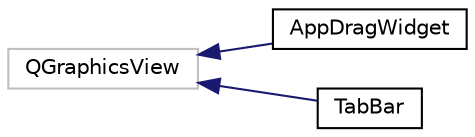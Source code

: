 digraph "类继承关系图"
{
  edge [fontname="Helvetica",fontsize="10",labelfontname="Helvetica",labelfontsize="10"];
  node [fontname="Helvetica",fontsize="10",shape=record];
  rankdir="LR";
  Node1644 [label="QGraphicsView",height=0.2,width=0.4,color="grey75", fillcolor="white", style="filled"];
  Node1644 -> Node0 [dir="back",color="midnightblue",fontsize="10",style="solid",fontname="Helvetica"];
  Node0 [label="AppDragWidget",height=0.2,width=0.4,color="black", fillcolor="white", style="filled",URL="$class_app_drag_widget.html"];
  Node1644 -> Node1646 [dir="back",color="midnightblue",fontsize="10",style="solid",fontname="Helvetica"];
  Node1646 [label="TabBar",height=0.2,width=0.4,color="black", fillcolor="white", style="filled",URL="$class_tab_bar.html"];
}
